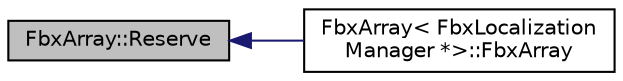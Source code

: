 digraph "FbxArray::Reserve"
{
  edge [fontname="Helvetica",fontsize="10",labelfontname="Helvetica",labelfontsize="10"];
  node [fontname="Helvetica",fontsize="10",shape=record];
  rankdir="LR";
  Node112 [label="FbxArray::Reserve",height=0.2,width=0.4,color="black", fillcolor="grey75", style="filled", fontcolor="black"];
  Node112 -> Node113 [dir="back",color="midnightblue",fontsize="10",style="solid",fontname="Helvetica"];
  Node113 [label="FbxArray\< FbxLocalization\lManager *\>::FbxArray",height=0.2,width=0.4,color="black", fillcolor="white", style="filled",URL="$class_fbx_array.html#ac3a4674fa57256ad8be76d3d815cd5be",tooltip="Reserve constructor. "];
}
